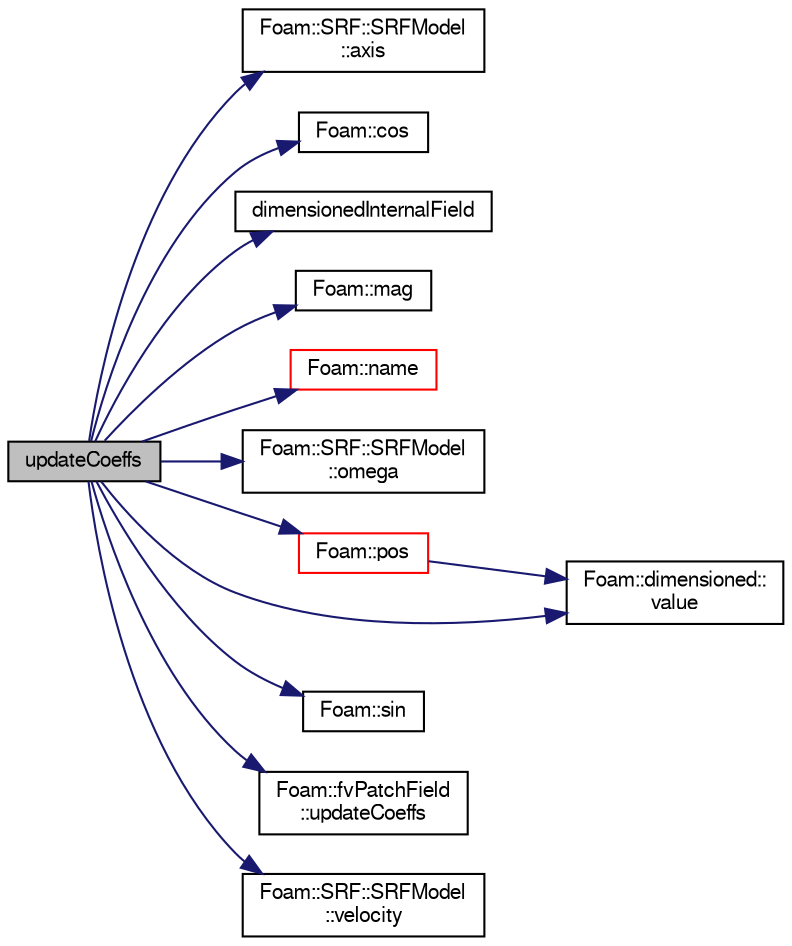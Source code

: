 digraph "updateCoeffs"
{
  bgcolor="transparent";
  edge [fontname="FreeSans",fontsize="10",labelfontname="FreeSans",labelfontsize="10"];
  node [fontname="FreeSans",fontsize="10",shape=record];
  rankdir="LR";
  Node66 [label="updateCoeffs",height=0.2,width=0.4,color="black", fillcolor="grey75", style="filled", fontcolor="black"];
  Node66 -> Node67 [color="midnightblue",fontsize="10",style="solid",fontname="FreeSans"];
  Node67 [label="Foam::SRF::SRFModel\l::axis",height=0.2,width=0.4,color="black",URL="$a21962.html#a78f5bdc13b244c74f1eff32f87c3ae08",tooltip="Return the axis of rotation. "];
  Node66 -> Node68 [color="midnightblue",fontsize="10",style="solid",fontname="FreeSans"];
  Node68 [label="Foam::cos",height=0.2,width=0.4,color="black",URL="$a21124.html#aebb41a148f7cf44b63e12f69e487e49f"];
  Node66 -> Node69 [color="midnightblue",fontsize="10",style="solid",fontname="FreeSans"];
  Node69 [label="dimensionedInternalField",height=0.2,width=0.4,color="black",URL="$a38438.html#a942cd19121a46cdc649099eb27c74b18"];
  Node66 -> Node70 [color="midnightblue",fontsize="10",style="solid",fontname="FreeSans"];
  Node70 [label="Foam::mag",height=0.2,width=0.4,color="black",URL="$a21124.html#a929da2a3fdcf3dacbbe0487d3a330dae"];
  Node66 -> Node71 [color="midnightblue",fontsize="10",style="solid",fontname="FreeSans"];
  Node71 [label="Foam::name",height=0.2,width=0.4,color="red",URL="$a21124.html#adcb0df2bd4953cb6bb390272d8263c3a",tooltip="Return a string representation of a complex. "];
  Node66 -> Node74 [color="midnightblue",fontsize="10",style="solid",fontname="FreeSans"];
  Node74 [label="Foam::SRF::SRFModel\l::omega",height=0.2,width=0.4,color="black",URL="$a21962.html#a8c8a5d1771b8711bde85f02a50b3edb6",tooltip="Return the angular velocity field [rad/s]. "];
  Node66 -> Node75 [color="midnightblue",fontsize="10",style="solid",fontname="FreeSans"];
  Node75 [label="Foam::pos",height=0.2,width=0.4,color="red",URL="$a21124.html#a09a190b59f3d01b258bca0fa964a6212"];
  Node75 -> Node78 [color="midnightblue",fontsize="10",style="solid",fontname="FreeSans"];
  Node78 [label="Foam::dimensioned::\lvalue",height=0.2,width=0.4,color="black",URL="$a26366.html#a7948200a26c85fc3a83ffa510a91d668",tooltip="Return const reference to value. "];
  Node66 -> Node79 [color="midnightblue",fontsize="10",style="solid",fontname="FreeSans"];
  Node79 [label="Foam::sin",height=0.2,width=0.4,color="black",URL="$a21124.html#a4517d680df5510934705011b30dcefa6"];
  Node66 -> Node80 [color="midnightblue",fontsize="10",style="solid",fontname="FreeSans"];
  Node80 [label="Foam::fvPatchField\l::updateCoeffs",height=0.2,width=0.4,color="black",URL="$a22354.html#a7e24eafac629d3733181cd942d4c902f",tooltip="Update the coefficients associated with the patch field. "];
  Node66 -> Node78 [color="midnightblue",fontsize="10",style="solid",fontname="FreeSans"];
  Node66 -> Node81 [color="midnightblue",fontsize="10",style="solid",fontname="FreeSans"];
  Node81 [label="Foam::SRF::SRFModel\l::velocity",height=0.2,width=0.4,color="black",URL="$a21962.html#a48ccdbbb1ef93c12f9ecb3c72de388ee",tooltip="Return velocity vector from positions. "];
}
